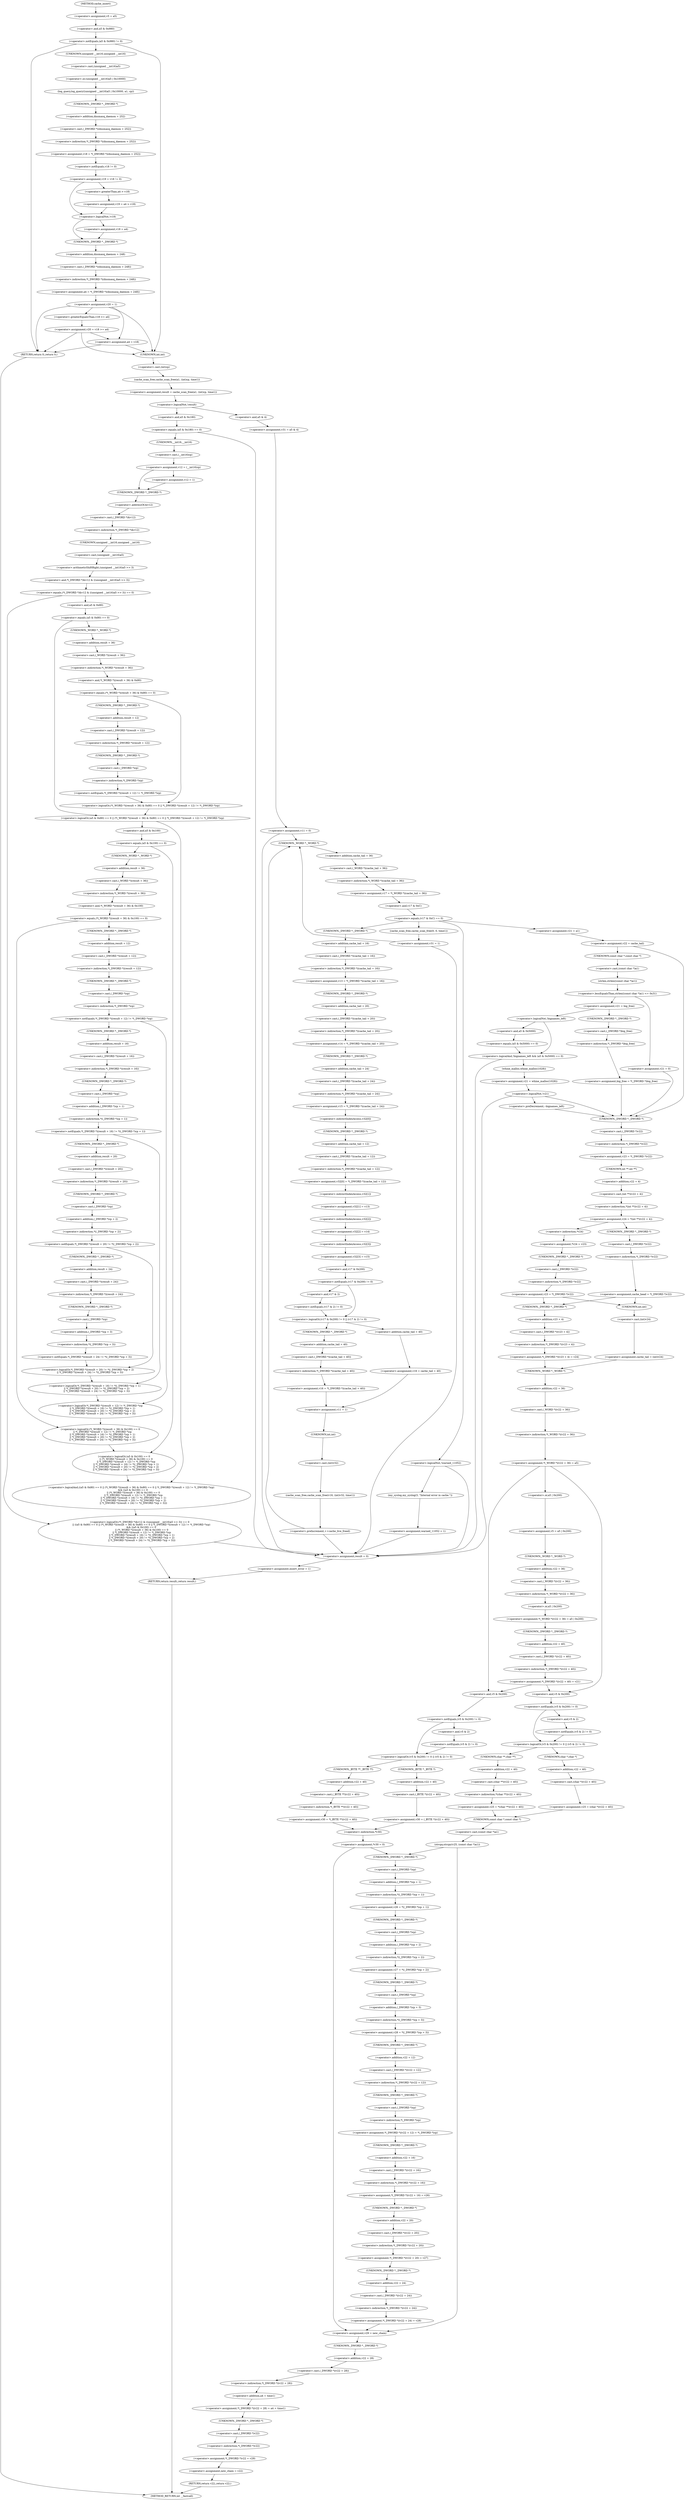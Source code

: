 digraph cache_insert {  
"1000156" [label = "(<operator>.assignment,v5 = a5)" ]
"1000160" [label = "(<operator>.notEquals,(a5 & 0x980) != 0)" ]
"1000161" [label = "(<operator>.and,a5 & 0x980)" ]
"1000166" [label = "(log_query,log_query((unsigned __int16)a5 | 0x10000, a1, cp))" ]
"1000167" [label = "(<operator>.or,(unsigned __int16)a5 | 0x10000)" ]
"1000168" [label = "(<operator>.cast,(unsigned __int16)a5)" ]
"1000169" [label = "(UNKNOWN,unsigned __int16,unsigned __int16)" ]
"1000174" [label = "(<operator>.assignment,v18 = *(_DWORD *)(dnsmasq_daemon + 252))" ]
"1000176" [label = "(<operator>.indirection,*(_DWORD *)(dnsmasq_daemon + 252))" ]
"1000177" [label = "(<operator>.cast,(_DWORD *)(dnsmasq_daemon + 252))" ]
"1000178" [label = "(UNKNOWN,_DWORD *,_DWORD *)" ]
"1000179" [label = "(<operator>.addition,dnsmasq_daemon + 252)" ]
"1000182" [label = "(<operator>.assignment,v19 = v18 != 0)" ]
"1000184" [label = "(<operator>.notEquals,v18 != 0)" ]
"1000189" [label = "(<operator>.assignment,v19 = a4 > v18)" ]
"1000191" [label = "(<operator>.greaterThan,a4 > v18)" ]
"1000195" [label = "(<operator>.logicalNot,!v19)" ]
"1000197" [label = "(<operator>.assignment,v18 = a4)" ]
"1000200" [label = "(<operator>.assignment,a4 = *(_DWORD *)(dnsmasq_daemon + 248))" ]
"1000202" [label = "(<operator>.indirection,*(_DWORD *)(dnsmasq_daemon + 248))" ]
"1000203" [label = "(<operator>.cast,(_DWORD *)(dnsmasq_daemon + 248))" ]
"1000204" [label = "(UNKNOWN,_DWORD *,_DWORD *)" ]
"1000205" [label = "(<operator>.addition,dnsmasq_daemon + 248)" ]
"1000208" [label = "(<operator>.assignment,v20 = 1)" ]
"1000213" [label = "(<operator>.assignment,v20 = v18 >= a4)" ]
"1000215" [label = "(<operator>.greaterEqualsThan,v18 >= a4)" ]
"1000220" [label = "(<operator>.assignment,a4 = v18)" ]
"1000225" [label = "(RETURN,return 0;,return 0;)" ]
"1000227" [label = "(<operator>.assignment,result = cache_scan_free(a1, (int)cp, time1))" ]
"1000229" [label = "(cache_scan_free,cache_scan_free(a1, (int)cp, time1))" ]
"1000231" [label = "(<operator>.cast,(int)cp)" ]
"1000232" [label = "(UNKNOWN,int,int)" ]
"1000236" [label = "(<operator>.logicalNot,!result)" ]
"1000239" [label = "(<operator>.assignment,v31 = a5 & 4)" ]
"1000241" [label = "(<operator>.and,a5 & 4)" ]
"1000244" [label = "(<operator>.assignment,v11 = 0)" ]
"1000250" [label = "(<operator>.assignment,v17 = *(_WORD *)(cache_tail + 36))" ]
"1000252" [label = "(<operator>.indirection,*(_WORD *)(cache_tail + 36))" ]
"1000253" [label = "(<operator>.cast,(_WORD *)(cache_tail + 36))" ]
"1000254" [label = "(UNKNOWN,_WORD *,_WORD *)" ]
"1000255" [label = "(<operator>.addition,cache_tail + 36)" ]
"1000259" [label = "(<operator>.equals,(v17 & 0xC) == 0)" ]
"1000260" [label = "(<operator>.and,v17 & 0xC)" ]
"1000265" [label = "(<operator>.assignment,v21 = a1)" ]
"1000268" [label = "(<operator>.assignment,v22 = cache_tail)" ]
"1000275" [label = "(<operator>.lessEqualsThan,strlen((const char *)a1) <= 0x31)" ]
"1000276" [label = "(strlen,strlen((const char *)a1))" ]
"1000277" [label = "(<operator>.cast,(const char *)a1)" ]
"1000278" [label = "(UNKNOWN,const char *,const char *)" ]
"1000282" [label = "(<operator>.assignment,v21 = 0)" ]
"1000287" [label = "(<operator>.assignment,v21 = big_free)" ]
"1000293" [label = "(<operator>.assignment,big_free = *(_DWORD *)big_free)" ]
"1000295" [label = "(<operator>.indirection,*(_DWORD *)big_free)" ]
"1000296" [label = "(<operator>.cast,(_DWORD *)big_free)" ]
"1000297" [label = "(UNKNOWN,_DWORD *,_DWORD *)" ]
"1000302" [label = "(<operator>.logicalAnd,!bignames_left && (a5 & 0x5000) == 0)" ]
"1000303" [label = "(<operator>.logicalNot,!bignames_left)" ]
"1000305" [label = "(<operator>.equals,(a5 & 0x5000) == 0)" ]
"1000306" [label = "(<operator>.and,a5 & 0x5000)" ]
"1000311" [label = "(<operator>.assignment,v21 = whine_malloc(1028))" ]
"1000313" [label = "(whine_malloc,whine_malloc(1028))" ]
"1000316" [label = "(<operator>.logicalNot,!v21)" ]
"1000321" [label = "(<operator>.preDecrement,--bignames_left)" ]
"1000323" [label = "(<operator>.assignment,v23 = *(_DWORD *)v22)" ]
"1000325" [label = "(<operator>.indirection,*(_DWORD *)v22)" ]
"1000326" [label = "(<operator>.cast,(_DWORD *)v22)" ]
"1000327" [label = "(UNKNOWN,_DWORD *,_DWORD *)" ]
"1000329" [label = "(<operator>.assignment,v24 = *(int **)(v22 + 4))" ]
"1000331" [label = "(<operator>.indirection,*(int **)(v22 + 4))" ]
"1000332" [label = "(<operator>.cast,(int **)(v22 + 4))" ]
"1000333" [label = "(UNKNOWN,int **,int **)" ]
"1000334" [label = "(<operator>.addition,v22 + 4)" ]
"1000340" [label = "(<operator>.assignment,*v24 = v23)" ]
"1000341" [label = "(<operator>.indirection,*v24)" ]
"1000344" [label = "(<operator>.assignment,v23 = *(_DWORD *)v22)" ]
"1000346" [label = "(<operator>.indirection,*(_DWORD *)v22)" ]
"1000347" [label = "(<operator>.cast,(_DWORD *)v22)" ]
"1000348" [label = "(UNKNOWN,_DWORD *,_DWORD *)" ]
"1000352" [label = "(<operator>.assignment,cache_head = *(_DWORD *)v22)" ]
"1000354" [label = "(<operator>.indirection,*(_DWORD *)v22)" ]
"1000355" [label = "(<operator>.cast,(_DWORD *)v22)" ]
"1000356" [label = "(UNKNOWN,_DWORD *,_DWORD *)" ]
"1000360" [label = "(<operator>.assignment,*(_DWORD *)(v23 + 4) = v24)" ]
"1000361" [label = "(<operator>.indirection,*(_DWORD *)(v23 + 4))" ]
"1000362" [label = "(<operator>.cast,(_DWORD *)(v23 + 4))" ]
"1000363" [label = "(UNKNOWN,_DWORD *,_DWORD *)" ]
"1000364" [label = "(<operator>.addition,v23 + 4)" ]
"1000369" [label = "(<operator>.assignment,cache_tail = (int)v24)" ]
"1000371" [label = "(<operator>.cast,(int)v24)" ]
"1000372" [label = "(UNKNOWN,int,int)" ]
"1000374" [label = "(<operator>.assignment,*(_WORD *)(v22 + 36) = a5)" ]
"1000375" [label = "(<operator>.indirection,*(_WORD *)(v22 + 36))" ]
"1000376" [label = "(<operator>.cast,(_WORD *)(v22 + 36))" ]
"1000377" [label = "(UNKNOWN,_WORD *,_WORD *)" ]
"1000378" [label = "(<operator>.addition,v22 + 36)" ]
"1000385" [label = "(<operator>.assignment,v5 = a5 | 0x200)" ]
"1000387" [label = "(<operator>.or,a5 | 0x200)" ]
"1000390" [label = "(<operator>.assignment,*(_WORD *)(v22 + 36) = a5 | 0x200)" ]
"1000391" [label = "(<operator>.indirection,*(_WORD *)(v22 + 36))" ]
"1000392" [label = "(<operator>.cast,(_WORD *)(v22 + 36))" ]
"1000393" [label = "(UNKNOWN,_WORD *,_WORD *)" ]
"1000394" [label = "(<operator>.addition,v22 + 36)" ]
"1000397" [label = "(<operator>.or,a5 | 0x200)" ]
"1000400" [label = "(<operator>.assignment,*(_DWORD *)(v22 + 40) = v21)" ]
"1000401" [label = "(<operator>.indirection,*(_DWORD *)(v22 + 40))" ]
"1000402" [label = "(<operator>.cast,(_DWORD *)(v22 + 40))" ]
"1000403" [label = "(UNKNOWN,_DWORD *,_DWORD *)" ]
"1000404" [label = "(<operator>.addition,v22 + 40)" ]
"1000412" [label = "(<operator>.logicalOr,(v5 & 0x200) != 0 || (v5 & 2) != 0)" ]
"1000413" [label = "(<operator>.notEquals,(v5 & 0x200) != 0)" ]
"1000414" [label = "(<operator>.and,v5 & 0x200)" ]
"1000418" [label = "(<operator>.notEquals,(v5 & 2) != 0)" ]
"1000419" [label = "(<operator>.and,v5 & 2)" ]
"1000423" [label = "(<operator>.assignment,v25 = *(char **)(v22 + 40))" ]
"1000425" [label = "(<operator>.indirection,*(char **)(v22 + 40))" ]
"1000426" [label = "(<operator>.cast,(char **)(v22 + 40))" ]
"1000427" [label = "(UNKNOWN,char **,char **)" ]
"1000428" [label = "(<operator>.addition,v22 + 40)" ]
"1000432" [label = "(<operator>.assignment,v25 = (char *)(v22 + 40))" ]
"1000434" [label = "(<operator>.cast,(char *)(v22 + 40))" ]
"1000435" [label = "(UNKNOWN,char *,char *)" ]
"1000436" [label = "(<operator>.addition,v22 + 40)" ]
"1000439" [label = "(strcpy,strcpy(v25, (const char *)a1))" ]
"1000441" [label = "(<operator>.cast,(const char *)a1)" ]
"1000442" [label = "(UNKNOWN,const char *,const char *)" ]
"1000447" [label = "(<operator>.logicalOr,(v5 & 0x200) != 0 || (v5 & 2) != 0)" ]
"1000448" [label = "(<operator>.notEquals,(v5 & 0x200) != 0)" ]
"1000449" [label = "(<operator>.and,v5 & 0x200)" ]
"1000453" [label = "(<operator>.notEquals,(v5 & 2) != 0)" ]
"1000454" [label = "(<operator>.and,v5 & 2)" ]
"1000458" [label = "(<operator>.assignment,v30 = *(_BYTE **)(v22 + 40))" ]
"1000460" [label = "(<operator>.indirection,*(_BYTE **)(v22 + 40))" ]
"1000461" [label = "(<operator>.cast,(_BYTE **)(v22 + 40))" ]
"1000462" [label = "(UNKNOWN,_BYTE **,_BYTE **)" ]
"1000463" [label = "(<operator>.addition,v22 + 40)" ]
"1000467" [label = "(<operator>.assignment,v30 = (_BYTE *)(v22 + 40))" ]
"1000469" [label = "(<operator>.cast,(_BYTE *)(v22 + 40))" ]
"1000470" [label = "(UNKNOWN,_BYTE *,_BYTE *)" ]
"1000471" [label = "(<operator>.addition,v22 + 40)" ]
"1000474" [label = "(<operator>.assignment,*v30 = 0)" ]
"1000475" [label = "(<operator>.indirection,*v30)" ]
"1000481" [label = "(<operator>.assignment,v26 = *((_DWORD *)cp + 1))" ]
"1000483" [label = "(<operator>.indirection,*((_DWORD *)cp + 1))" ]
"1000484" [label = "(<operator>.addition,(_DWORD *)cp + 1)" ]
"1000485" [label = "(<operator>.cast,(_DWORD *)cp)" ]
"1000486" [label = "(UNKNOWN,_DWORD *,_DWORD *)" ]
"1000489" [label = "(<operator>.assignment,v27 = *((_DWORD *)cp + 2))" ]
"1000491" [label = "(<operator>.indirection,*((_DWORD *)cp + 2))" ]
"1000492" [label = "(<operator>.addition,(_DWORD *)cp + 2)" ]
"1000493" [label = "(<operator>.cast,(_DWORD *)cp)" ]
"1000494" [label = "(UNKNOWN,_DWORD *,_DWORD *)" ]
"1000497" [label = "(<operator>.assignment,v28 = *((_DWORD *)cp + 3))" ]
"1000499" [label = "(<operator>.indirection,*((_DWORD *)cp + 3))" ]
"1000500" [label = "(<operator>.addition,(_DWORD *)cp + 3)" ]
"1000501" [label = "(<operator>.cast,(_DWORD *)cp)" ]
"1000502" [label = "(UNKNOWN,_DWORD *,_DWORD *)" ]
"1000505" [label = "(<operator>.assignment,*(_DWORD *)(v22 + 12) = *(_DWORD *)cp)" ]
"1000506" [label = "(<operator>.indirection,*(_DWORD *)(v22 + 12))" ]
"1000507" [label = "(<operator>.cast,(_DWORD *)(v22 + 12))" ]
"1000508" [label = "(UNKNOWN,_DWORD *,_DWORD *)" ]
"1000509" [label = "(<operator>.addition,v22 + 12)" ]
"1000512" [label = "(<operator>.indirection,*(_DWORD *)cp)" ]
"1000513" [label = "(<operator>.cast,(_DWORD *)cp)" ]
"1000514" [label = "(UNKNOWN,_DWORD *,_DWORD *)" ]
"1000516" [label = "(<operator>.assignment,*(_DWORD *)(v22 + 16) = v26)" ]
"1000517" [label = "(<operator>.indirection,*(_DWORD *)(v22 + 16))" ]
"1000518" [label = "(<operator>.cast,(_DWORD *)(v22 + 16))" ]
"1000519" [label = "(UNKNOWN,_DWORD *,_DWORD *)" ]
"1000520" [label = "(<operator>.addition,v22 + 16)" ]
"1000524" [label = "(<operator>.assignment,*(_DWORD *)(v22 + 20) = v27)" ]
"1000525" [label = "(<operator>.indirection,*(_DWORD *)(v22 + 20))" ]
"1000526" [label = "(<operator>.cast,(_DWORD *)(v22 + 20))" ]
"1000527" [label = "(UNKNOWN,_DWORD *,_DWORD *)" ]
"1000528" [label = "(<operator>.addition,v22 + 20)" ]
"1000532" [label = "(<operator>.assignment,*(_DWORD *)(v22 + 24) = v28)" ]
"1000533" [label = "(<operator>.indirection,*(_DWORD *)(v22 + 24))" ]
"1000534" [label = "(<operator>.cast,(_DWORD *)(v22 + 24))" ]
"1000535" [label = "(UNKNOWN,_DWORD *,_DWORD *)" ]
"1000536" [label = "(<operator>.addition,v22 + 24)" ]
"1000540" [label = "(<operator>.assignment,v29 = new_chain)" ]
"1000543" [label = "(<operator>.assignment,*(_DWORD *)(v22 + 28) = a4 + time1)" ]
"1000544" [label = "(<operator>.indirection,*(_DWORD *)(v22 + 28))" ]
"1000545" [label = "(<operator>.cast,(_DWORD *)(v22 + 28))" ]
"1000546" [label = "(UNKNOWN,_DWORD *,_DWORD *)" ]
"1000547" [label = "(<operator>.addition,v22 + 28)" ]
"1000550" [label = "(<operator>.addition,a4 + time1)" ]
"1000553" [label = "(<operator>.assignment,*(_DWORD *)v22 = v29)" ]
"1000554" [label = "(<operator>.indirection,*(_DWORD *)v22)" ]
"1000555" [label = "(<operator>.cast,(_DWORD *)v22)" ]
"1000556" [label = "(UNKNOWN,_DWORD *,_DWORD *)" ]
"1000559" [label = "(<operator>.assignment,new_chain = v22)" ]
"1000562" [label = "(RETURN,return v22;,return v22;)" ]
"1000568" [label = "(<operator>.logicalNot,!warned_11052)" ]
"1000571" [label = "(my_syslog,my_syslog(3, \"Internal error in cache.\"))" ]
"1000574" [label = "(<operator>.assignment,warned_11052 = 1)" ]
"1000581" [label = "(<operator>.assignment,v13 = *(_DWORD *)(cache_tail + 16))" ]
"1000583" [label = "(<operator>.indirection,*(_DWORD *)(cache_tail + 16))" ]
"1000584" [label = "(<operator>.cast,(_DWORD *)(cache_tail + 16))" ]
"1000585" [label = "(UNKNOWN,_DWORD *,_DWORD *)" ]
"1000586" [label = "(<operator>.addition,cache_tail + 16)" ]
"1000589" [label = "(<operator>.assignment,v14 = *(_DWORD *)(cache_tail + 20))" ]
"1000591" [label = "(<operator>.indirection,*(_DWORD *)(cache_tail + 20))" ]
"1000592" [label = "(<operator>.cast,(_DWORD *)(cache_tail + 20))" ]
"1000593" [label = "(UNKNOWN,_DWORD *,_DWORD *)" ]
"1000594" [label = "(<operator>.addition,cache_tail + 20)" ]
"1000597" [label = "(<operator>.assignment,v15 = *(_DWORD *)(cache_tail + 24))" ]
"1000599" [label = "(<operator>.indirection,*(_DWORD *)(cache_tail + 24))" ]
"1000600" [label = "(<operator>.cast,(_DWORD *)(cache_tail + 24))" ]
"1000601" [label = "(UNKNOWN,_DWORD *,_DWORD *)" ]
"1000602" [label = "(<operator>.addition,cache_tail + 24)" ]
"1000605" [label = "(<operator>.assignment,v32[0] = *(_DWORD *)(cache_tail + 12))" ]
"1000606" [label = "(<operator>.indirectIndexAccess,v32[0])" ]
"1000609" [label = "(<operator>.indirection,*(_DWORD *)(cache_tail + 12))" ]
"1000610" [label = "(<operator>.cast,(_DWORD *)(cache_tail + 12))" ]
"1000611" [label = "(UNKNOWN,_DWORD *,_DWORD *)" ]
"1000612" [label = "(<operator>.addition,cache_tail + 12)" ]
"1000615" [label = "(<operator>.assignment,v32[1] = v13)" ]
"1000616" [label = "(<operator>.indirectIndexAccess,v32[1])" ]
"1000620" [label = "(<operator>.assignment,v32[2] = v14)" ]
"1000621" [label = "(<operator>.indirectIndexAccess,v32[2])" ]
"1000625" [label = "(<operator>.assignment,v32[3] = v15)" ]
"1000626" [label = "(<operator>.indirectIndexAccess,v32[3])" ]
"1000631" [label = "(<operator>.logicalOr,(v17 & 0x200) != 0 || (v17 & 2) != 0)" ]
"1000632" [label = "(<operator>.notEquals,(v17 & 0x200) != 0)" ]
"1000633" [label = "(<operator>.and,v17 & 0x200)" ]
"1000637" [label = "(<operator>.notEquals,(v17 & 2) != 0)" ]
"1000638" [label = "(<operator>.and,v17 & 2)" ]
"1000642" [label = "(<operator>.assignment,v16 = *(_DWORD *)(cache_tail + 40))" ]
"1000644" [label = "(<operator>.indirection,*(_DWORD *)(cache_tail + 40))" ]
"1000645" [label = "(<operator>.cast,(_DWORD *)(cache_tail + 40))" ]
"1000646" [label = "(UNKNOWN,_DWORD *,_DWORD *)" ]
"1000647" [label = "(<operator>.addition,cache_tail + 40)" ]
"1000651" [label = "(<operator>.assignment,v16 = cache_tail + 40)" ]
"1000653" [label = "(<operator>.addition,cache_tail + 40)" ]
"1000656" [label = "(<operator>.assignment,v11 = 1)" ]
"1000659" [label = "(cache_scan_free,cache_scan_free(v16, (int)v32, time1))" ]
"1000661" [label = "(<operator>.cast,(int)v32)" ]
"1000662" [label = "(UNKNOWN,int,int)" ]
"1000665" [label = "(<operator>.preIncrement,++cache_live_freed)" ]
"1000669" [label = "(cache_scan_free,cache_scan_free(0, 0, time1))" ]
"1000673" [label = "(<operator>.assignment,v31 = 1)" ]
"1000678" [label = "(<operator>.equals,(a5 & 0x180) == 0)" ]
"1000679" [label = "(<operator>.and,a5 & 0x180)" ]
"1000684" [label = "(<operator>.assignment,v12 = (__int16)cp)" ]
"1000686" [label = "(<operator>.cast,(__int16)cp)" ]
"1000687" [label = "(UNKNOWN,__int16,__int16)" ]
"1000691" [label = "(<operator>.assignment,v12 = 1)" ]
"1000695" [label = "(<operator>.logicalOr,(*(_DWORD *)&v12 & ((unsigned __int16)a5 >> 3)) == 0\n    || ((a5 & 0x80) == 0 || (*(_WORD *)(result + 36) & 0x80) == 0 || *(_DWORD *)(result + 12) != *(_DWORD *)cp)\n    && ((a5 & 0x100) == 0\n     || (*(_WORD *)(result + 36) & 0x100) == 0\n     || *(_DWORD *)(result + 12) != *(_DWORD *)cp\n     || *(_DWORD *)(result + 16) != *((_DWORD *)cp + 1)\n     || *(_DWORD *)(result + 20) != *((_DWORD *)cp + 2)\n     || *(_DWORD *)(result + 24) != *((_DWORD *)cp + 3)))" ]
"1000696" [label = "(<operator>.equals,(*(_DWORD *)&v12 & ((unsigned __int16)a5 >> 3)) == 0)" ]
"1000697" [label = "(<operator>.and,*(_DWORD *)&v12 & ((unsigned __int16)a5 >> 3))" ]
"1000698" [label = "(<operator>.indirection,*(_DWORD *)&v12)" ]
"1000699" [label = "(<operator>.cast,(_DWORD *)&v12)" ]
"1000700" [label = "(UNKNOWN,_DWORD *,_DWORD *)" ]
"1000701" [label = "(<operator>.addressOf,&v12)" ]
"1000703" [label = "(<operator>.arithmeticShiftRight,(unsigned __int16)a5 >> 3)" ]
"1000704" [label = "(<operator>.cast,(unsigned __int16)a5)" ]
"1000705" [label = "(UNKNOWN,unsigned __int16,unsigned __int16)" ]
"1000709" [label = "(<operator>.logicalAnd,((a5 & 0x80) == 0 || (*(_WORD *)(result + 36) & 0x80) == 0 || *(_DWORD *)(result + 12) != *(_DWORD *)cp)\n    && ((a5 & 0x100) == 0\n     || (*(_WORD *)(result + 36) & 0x100) == 0\n     || *(_DWORD *)(result + 12) != *(_DWORD *)cp\n     || *(_DWORD *)(result + 16) != *((_DWORD *)cp + 1)\n     || *(_DWORD *)(result + 20) != *((_DWORD *)cp + 2)\n     || *(_DWORD *)(result + 24) != *((_DWORD *)cp + 3)))" ]
"1000710" [label = "(<operator>.logicalOr,(a5 & 0x80) == 0 || (*(_WORD *)(result + 36) & 0x80) == 0 || *(_DWORD *)(result + 12) != *(_DWORD *)cp)" ]
"1000711" [label = "(<operator>.equals,(a5 & 0x80) == 0)" ]
"1000712" [label = "(<operator>.and,a5 & 0x80)" ]
"1000716" [label = "(<operator>.logicalOr,(*(_WORD *)(result + 36) & 0x80) == 0 || *(_DWORD *)(result + 12) != *(_DWORD *)cp)" ]
"1000717" [label = "(<operator>.equals,(*(_WORD *)(result + 36) & 0x80) == 0)" ]
"1000718" [label = "(<operator>.and,*(_WORD *)(result + 36) & 0x80)" ]
"1000719" [label = "(<operator>.indirection,*(_WORD *)(result + 36))" ]
"1000720" [label = "(<operator>.cast,(_WORD *)(result + 36))" ]
"1000721" [label = "(UNKNOWN,_WORD *,_WORD *)" ]
"1000722" [label = "(<operator>.addition,result + 36)" ]
"1000727" [label = "(<operator>.notEquals,*(_DWORD *)(result + 12) != *(_DWORD *)cp)" ]
"1000728" [label = "(<operator>.indirection,*(_DWORD *)(result + 12))" ]
"1000729" [label = "(<operator>.cast,(_DWORD *)(result + 12))" ]
"1000730" [label = "(UNKNOWN,_DWORD *,_DWORD *)" ]
"1000731" [label = "(<operator>.addition,result + 12)" ]
"1000734" [label = "(<operator>.indirection,*(_DWORD *)cp)" ]
"1000735" [label = "(<operator>.cast,(_DWORD *)cp)" ]
"1000736" [label = "(UNKNOWN,_DWORD *,_DWORD *)" ]
"1000738" [label = "(<operator>.logicalOr,(a5 & 0x100) == 0\n     || (*(_WORD *)(result + 36) & 0x100) == 0\n     || *(_DWORD *)(result + 12) != *(_DWORD *)cp\n     || *(_DWORD *)(result + 16) != *((_DWORD *)cp + 1)\n     || *(_DWORD *)(result + 20) != *((_DWORD *)cp + 2)\n     || *(_DWORD *)(result + 24) != *((_DWORD *)cp + 3))" ]
"1000739" [label = "(<operator>.equals,(a5 & 0x100) == 0)" ]
"1000740" [label = "(<operator>.and,a5 & 0x100)" ]
"1000744" [label = "(<operator>.logicalOr,(*(_WORD *)(result + 36) & 0x100) == 0\n     || *(_DWORD *)(result + 12) != *(_DWORD *)cp\n     || *(_DWORD *)(result + 16) != *((_DWORD *)cp + 1)\n     || *(_DWORD *)(result + 20) != *((_DWORD *)cp + 2)\n     || *(_DWORD *)(result + 24) != *((_DWORD *)cp + 3))" ]
"1000745" [label = "(<operator>.equals,(*(_WORD *)(result + 36) & 0x100) == 0)" ]
"1000746" [label = "(<operator>.and,*(_WORD *)(result + 36) & 0x100)" ]
"1000747" [label = "(<operator>.indirection,*(_WORD *)(result + 36))" ]
"1000748" [label = "(<operator>.cast,(_WORD *)(result + 36))" ]
"1000749" [label = "(UNKNOWN,_WORD *,_WORD *)" ]
"1000750" [label = "(<operator>.addition,result + 36)" ]
"1000755" [label = "(<operator>.logicalOr,*(_DWORD *)(result + 12) != *(_DWORD *)cp\n     || *(_DWORD *)(result + 16) != *((_DWORD *)cp + 1)\n     || *(_DWORD *)(result + 20) != *((_DWORD *)cp + 2)\n     || *(_DWORD *)(result + 24) != *((_DWORD *)cp + 3))" ]
"1000756" [label = "(<operator>.notEquals,*(_DWORD *)(result + 12) != *(_DWORD *)cp)" ]
"1000757" [label = "(<operator>.indirection,*(_DWORD *)(result + 12))" ]
"1000758" [label = "(<operator>.cast,(_DWORD *)(result + 12))" ]
"1000759" [label = "(UNKNOWN,_DWORD *,_DWORD *)" ]
"1000760" [label = "(<operator>.addition,result + 12)" ]
"1000763" [label = "(<operator>.indirection,*(_DWORD *)cp)" ]
"1000764" [label = "(<operator>.cast,(_DWORD *)cp)" ]
"1000765" [label = "(UNKNOWN,_DWORD *,_DWORD *)" ]
"1000767" [label = "(<operator>.logicalOr,*(_DWORD *)(result + 16) != *((_DWORD *)cp + 1)\n     || *(_DWORD *)(result + 20) != *((_DWORD *)cp + 2)\n     || *(_DWORD *)(result + 24) != *((_DWORD *)cp + 3))" ]
"1000768" [label = "(<operator>.notEquals,*(_DWORD *)(result + 16) != *((_DWORD *)cp + 1))" ]
"1000769" [label = "(<operator>.indirection,*(_DWORD *)(result + 16))" ]
"1000770" [label = "(<operator>.cast,(_DWORD *)(result + 16))" ]
"1000771" [label = "(UNKNOWN,_DWORD *,_DWORD *)" ]
"1000772" [label = "(<operator>.addition,result + 16)" ]
"1000775" [label = "(<operator>.indirection,*((_DWORD *)cp + 1))" ]
"1000776" [label = "(<operator>.addition,(_DWORD *)cp + 1)" ]
"1000777" [label = "(<operator>.cast,(_DWORD *)cp)" ]
"1000778" [label = "(UNKNOWN,_DWORD *,_DWORD *)" ]
"1000781" [label = "(<operator>.logicalOr,*(_DWORD *)(result + 20) != *((_DWORD *)cp + 2)\n     || *(_DWORD *)(result + 24) != *((_DWORD *)cp + 3))" ]
"1000782" [label = "(<operator>.notEquals,*(_DWORD *)(result + 20) != *((_DWORD *)cp + 2))" ]
"1000783" [label = "(<operator>.indirection,*(_DWORD *)(result + 20))" ]
"1000784" [label = "(<operator>.cast,(_DWORD *)(result + 20))" ]
"1000785" [label = "(UNKNOWN,_DWORD *,_DWORD *)" ]
"1000786" [label = "(<operator>.addition,result + 20)" ]
"1000789" [label = "(<operator>.indirection,*((_DWORD *)cp + 2))" ]
"1000790" [label = "(<operator>.addition,(_DWORD *)cp + 2)" ]
"1000791" [label = "(<operator>.cast,(_DWORD *)cp)" ]
"1000792" [label = "(UNKNOWN,_DWORD *,_DWORD *)" ]
"1000795" [label = "(<operator>.notEquals,*(_DWORD *)(result + 24) != *((_DWORD *)cp + 3))" ]
"1000796" [label = "(<operator>.indirection,*(_DWORD *)(result + 24))" ]
"1000797" [label = "(<operator>.cast,(_DWORD *)(result + 24))" ]
"1000798" [label = "(UNKNOWN,_DWORD *,_DWORD *)" ]
"1000799" [label = "(<operator>.addition,result + 24)" ]
"1000802" [label = "(<operator>.indirection,*((_DWORD *)cp + 3))" ]
"1000803" [label = "(<operator>.addition,(_DWORD *)cp + 3)" ]
"1000804" [label = "(<operator>.cast,(_DWORD *)cp)" ]
"1000805" [label = "(UNKNOWN,_DWORD *,_DWORD *)" ]
"1000810" [label = "(<operator>.assignment,result = 0)" ]
"1000813" [label = "(<operator>.assignment,insert_error = 1)" ]
"1000816" [label = "(RETURN,return result;,return result;)" ]
"1000125" [label = "(METHOD,cache_insert)" ]
"1000818" [label = "(METHOD_RETURN,int __fastcall)" ]
  "1000156" -> "1000161" 
  "1000160" -> "1000169" 
  "1000160" -> "1000225" 
  "1000160" -> "1000232" 
  "1000161" -> "1000160" 
  "1000166" -> "1000178" 
  "1000167" -> "1000166" 
  "1000168" -> "1000167" 
  "1000169" -> "1000168" 
  "1000174" -> "1000184" 
  "1000176" -> "1000174" 
  "1000177" -> "1000176" 
  "1000178" -> "1000179" 
  "1000179" -> "1000177" 
  "1000182" -> "1000191" 
  "1000182" -> "1000195" 
  "1000184" -> "1000182" 
  "1000189" -> "1000195" 
  "1000191" -> "1000189" 
  "1000195" -> "1000197" 
  "1000195" -> "1000204" 
  "1000197" -> "1000204" 
  "1000200" -> "1000208" 
  "1000202" -> "1000200" 
  "1000203" -> "1000202" 
  "1000204" -> "1000205" 
  "1000205" -> "1000203" 
  "1000208" -> "1000215" 
  "1000208" -> "1000220" 
  "1000208" -> "1000225" 
  "1000208" -> "1000232" 
  "1000213" -> "1000220" 
  "1000213" -> "1000225" 
  "1000213" -> "1000232" 
  "1000215" -> "1000213" 
  "1000220" -> "1000225" 
  "1000220" -> "1000232" 
  "1000225" -> "1000818" 
  "1000227" -> "1000236" 
  "1000229" -> "1000227" 
  "1000231" -> "1000229" 
  "1000232" -> "1000231" 
  "1000236" -> "1000241" 
  "1000236" -> "1000679" 
  "1000239" -> "1000244" 
  "1000241" -> "1000239" 
  "1000244" -> "1000254" 
  "1000244" -> "1000810" 
  "1000250" -> "1000260" 
  "1000252" -> "1000250" 
  "1000253" -> "1000252" 
  "1000254" -> "1000255" 
  "1000255" -> "1000253" 
  "1000259" -> "1000265" 
  "1000259" -> "1000568" 
  "1000259" -> "1000585" 
  "1000259" -> "1000669" 
  "1000260" -> "1000259" 
  "1000265" -> "1000268" 
  "1000268" -> "1000278" 
  "1000268" -> "1000327" 
  "1000275" -> "1000282" 
  "1000275" -> "1000287" 
  "1000276" -> "1000275" 
  "1000277" -> "1000276" 
  "1000278" -> "1000277" 
  "1000282" -> "1000327" 
  "1000287" -> "1000297" 
  "1000287" -> "1000303" 
  "1000293" -> "1000327" 
  "1000295" -> "1000293" 
  "1000296" -> "1000295" 
  "1000297" -> "1000296" 
  "1000302" -> "1000810" 
  "1000302" -> "1000313" 
  "1000303" -> "1000302" 
  "1000303" -> "1000306" 
  "1000305" -> "1000302" 
  "1000306" -> "1000305" 
  "1000311" -> "1000316" 
  "1000313" -> "1000311" 
  "1000316" -> "1000810" 
  "1000316" -> "1000321" 
  "1000316" -> "1000327" 
  "1000321" -> "1000327" 
  "1000323" -> "1000333" 
  "1000325" -> "1000323" 
  "1000326" -> "1000325" 
  "1000327" -> "1000326" 
  "1000329" -> "1000341" 
  "1000329" -> "1000356" 
  "1000331" -> "1000329" 
  "1000332" -> "1000331" 
  "1000333" -> "1000334" 
  "1000334" -> "1000332" 
  "1000340" -> "1000348" 
  "1000341" -> "1000340" 
  "1000344" -> "1000363" 
  "1000344" -> "1000372" 
  "1000346" -> "1000344" 
  "1000347" -> "1000346" 
  "1000348" -> "1000347" 
  "1000352" -> "1000363" 
  "1000352" -> "1000372" 
  "1000354" -> "1000352" 
  "1000355" -> "1000354" 
  "1000356" -> "1000355" 
  "1000360" -> "1000377" 
  "1000361" -> "1000360" 
  "1000362" -> "1000361" 
  "1000363" -> "1000364" 
  "1000364" -> "1000362" 
  "1000369" -> "1000377" 
  "1000371" -> "1000369" 
  "1000372" -> "1000371" 
  "1000374" -> "1000387" 
  "1000374" -> "1000414" 
  "1000374" -> "1000449" 
  "1000375" -> "1000374" 
  "1000376" -> "1000375" 
  "1000377" -> "1000378" 
  "1000378" -> "1000376" 
  "1000385" -> "1000393" 
  "1000387" -> "1000385" 
  "1000390" -> "1000403" 
  "1000391" -> "1000397" 
  "1000392" -> "1000391" 
  "1000393" -> "1000394" 
  "1000394" -> "1000392" 
  "1000397" -> "1000390" 
  "1000400" -> "1000414" 
  "1000400" -> "1000449" 
  "1000401" -> "1000400" 
  "1000402" -> "1000401" 
  "1000403" -> "1000404" 
  "1000404" -> "1000402" 
  "1000412" -> "1000427" 
  "1000412" -> "1000435" 
  "1000413" -> "1000412" 
  "1000413" -> "1000419" 
  "1000414" -> "1000413" 
  "1000418" -> "1000412" 
  "1000419" -> "1000418" 
  "1000423" -> "1000442" 
  "1000425" -> "1000423" 
  "1000426" -> "1000425" 
  "1000427" -> "1000428" 
  "1000428" -> "1000426" 
  "1000432" -> "1000442" 
  "1000434" -> "1000432" 
  "1000435" -> "1000436" 
  "1000436" -> "1000434" 
  "1000439" -> "1000486" 
  "1000439" -> "1000540" 
  "1000441" -> "1000439" 
  "1000442" -> "1000441" 
  "1000447" -> "1000462" 
  "1000447" -> "1000470" 
  "1000448" -> "1000447" 
  "1000448" -> "1000454" 
  "1000449" -> "1000448" 
  "1000453" -> "1000447" 
  "1000454" -> "1000453" 
  "1000458" -> "1000475" 
  "1000460" -> "1000458" 
  "1000461" -> "1000460" 
  "1000462" -> "1000463" 
  "1000463" -> "1000461" 
  "1000467" -> "1000475" 
  "1000469" -> "1000467" 
  "1000470" -> "1000471" 
  "1000471" -> "1000469" 
  "1000474" -> "1000486" 
  "1000474" -> "1000540" 
  "1000475" -> "1000474" 
  "1000481" -> "1000494" 
  "1000483" -> "1000481" 
  "1000484" -> "1000483" 
  "1000485" -> "1000484" 
  "1000486" -> "1000485" 
  "1000489" -> "1000502" 
  "1000491" -> "1000489" 
  "1000492" -> "1000491" 
  "1000493" -> "1000492" 
  "1000494" -> "1000493" 
  "1000497" -> "1000508" 
  "1000499" -> "1000497" 
  "1000500" -> "1000499" 
  "1000501" -> "1000500" 
  "1000502" -> "1000501" 
  "1000505" -> "1000519" 
  "1000506" -> "1000514" 
  "1000507" -> "1000506" 
  "1000508" -> "1000509" 
  "1000509" -> "1000507" 
  "1000512" -> "1000505" 
  "1000513" -> "1000512" 
  "1000514" -> "1000513" 
  "1000516" -> "1000527" 
  "1000517" -> "1000516" 
  "1000518" -> "1000517" 
  "1000519" -> "1000520" 
  "1000520" -> "1000518" 
  "1000524" -> "1000535" 
  "1000525" -> "1000524" 
  "1000526" -> "1000525" 
  "1000527" -> "1000528" 
  "1000528" -> "1000526" 
  "1000532" -> "1000540" 
  "1000533" -> "1000532" 
  "1000534" -> "1000533" 
  "1000535" -> "1000536" 
  "1000536" -> "1000534" 
  "1000540" -> "1000546" 
  "1000543" -> "1000556" 
  "1000544" -> "1000550" 
  "1000545" -> "1000544" 
  "1000546" -> "1000547" 
  "1000547" -> "1000545" 
  "1000550" -> "1000543" 
  "1000553" -> "1000559" 
  "1000554" -> "1000553" 
  "1000555" -> "1000554" 
  "1000556" -> "1000555" 
  "1000559" -> "1000562" 
  "1000562" -> "1000818" 
  "1000568" -> "1000571" 
  "1000568" -> "1000810" 
  "1000571" -> "1000574" 
  "1000574" -> "1000810" 
  "1000581" -> "1000593" 
  "1000583" -> "1000581" 
  "1000584" -> "1000583" 
  "1000585" -> "1000586" 
  "1000586" -> "1000584" 
  "1000589" -> "1000601" 
  "1000591" -> "1000589" 
  "1000592" -> "1000591" 
  "1000593" -> "1000594" 
  "1000594" -> "1000592" 
  "1000597" -> "1000606" 
  "1000599" -> "1000597" 
  "1000600" -> "1000599" 
  "1000601" -> "1000602" 
  "1000602" -> "1000600" 
  "1000605" -> "1000616" 
  "1000606" -> "1000611" 
  "1000609" -> "1000605" 
  "1000610" -> "1000609" 
  "1000611" -> "1000612" 
  "1000612" -> "1000610" 
  "1000615" -> "1000621" 
  "1000616" -> "1000615" 
  "1000620" -> "1000626" 
  "1000621" -> "1000620" 
  "1000625" -> "1000633" 
  "1000626" -> "1000625" 
  "1000631" -> "1000646" 
  "1000631" -> "1000653" 
  "1000632" -> "1000631" 
  "1000632" -> "1000638" 
  "1000633" -> "1000632" 
  "1000637" -> "1000631" 
  "1000638" -> "1000637" 
  "1000642" -> "1000656" 
  "1000644" -> "1000642" 
  "1000645" -> "1000644" 
  "1000646" -> "1000647" 
  "1000647" -> "1000645" 
  "1000651" -> "1000656" 
  "1000653" -> "1000651" 
  "1000656" -> "1000662" 
  "1000659" -> "1000665" 
  "1000661" -> "1000659" 
  "1000662" -> "1000661" 
  "1000665" -> "1000254" 
  "1000665" -> "1000810" 
  "1000669" -> "1000673" 
  "1000673" -> "1000254" 
  "1000673" -> "1000810" 
  "1000678" -> "1000810" 
  "1000678" -> "1000687" 
  "1000679" -> "1000678" 
  "1000684" -> "1000700" 
  "1000684" -> "1000691" 
  "1000686" -> "1000684" 
  "1000687" -> "1000686" 
  "1000691" -> "1000700" 
  "1000695" -> "1000810" 
  "1000695" -> "1000816" 
  "1000696" -> "1000695" 
  "1000696" -> "1000712" 
  "1000697" -> "1000696" 
  "1000698" -> "1000705" 
  "1000699" -> "1000698" 
  "1000700" -> "1000701" 
  "1000701" -> "1000699" 
  "1000703" -> "1000697" 
  "1000704" -> "1000703" 
  "1000705" -> "1000704" 
  "1000709" -> "1000695" 
  "1000710" -> "1000709" 
  "1000710" -> "1000740" 
  "1000711" -> "1000721" 
  "1000711" -> "1000710" 
  "1000712" -> "1000711" 
  "1000716" -> "1000710" 
  "1000717" -> "1000730" 
  "1000717" -> "1000716" 
  "1000718" -> "1000717" 
  "1000719" -> "1000718" 
  "1000720" -> "1000719" 
  "1000721" -> "1000722" 
  "1000722" -> "1000720" 
  "1000727" -> "1000716" 
  "1000728" -> "1000736" 
  "1000729" -> "1000728" 
  "1000730" -> "1000731" 
  "1000731" -> "1000729" 
  "1000734" -> "1000727" 
  "1000735" -> "1000734" 
  "1000736" -> "1000735" 
  "1000738" -> "1000709" 
  "1000739" -> "1000749" 
  "1000739" -> "1000738" 
  "1000740" -> "1000739" 
  "1000744" -> "1000738" 
  "1000745" -> "1000759" 
  "1000745" -> "1000744" 
  "1000746" -> "1000745" 
  "1000747" -> "1000746" 
  "1000748" -> "1000747" 
  "1000749" -> "1000750" 
  "1000750" -> "1000748" 
  "1000755" -> "1000744" 
  "1000756" -> "1000771" 
  "1000756" -> "1000755" 
  "1000757" -> "1000765" 
  "1000758" -> "1000757" 
  "1000759" -> "1000760" 
  "1000760" -> "1000758" 
  "1000763" -> "1000756" 
  "1000764" -> "1000763" 
  "1000765" -> "1000764" 
  "1000767" -> "1000755" 
  "1000768" -> "1000785" 
  "1000768" -> "1000767" 
  "1000769" -> "1000778" 
  "1000770" -> "1000769" 
  "1000771" -> "1000772" 
  "1000772" -> "1000770" 
  "1000775" -> "1000768" 
  "1000776" -> "1000775" 
  "1000777" -> "1000776" 
  "1000778" -> "1000777" 
  "1000781" -> "1000767" 
  "1000782" -> "1000798" 
  "1000782" -> "1000781" 
  "1000783" -> "1000792" 
  "1000784" -> "1000783" 
  "1000785" -> "1000786" 
  "1000786" -> "1000784" 
  "1000789" -> "1000782" 
  "1000790" -> "1000789" 
  "1000791" -> "1000790" 
  "1000792" -> "1000791" 
  "1000795" -> "1000781" 
  "1000796" -> "1000805" 
  "1000797" -> "1000796" 
  "1000798" -> "1000799" 
  "1000799" -> "1000797" 
  "1000802" -> "1000795" 
  "1000803" -> "1000802" 
  "1000804" -> "1000803" 
  "1000805" -> "1000804" 
  "1000810" -> "1000813" 
  "1000813" -> "1000816" 
  "1000816" -> "1000818" 
  "1000125" -> "1000156" 
}
